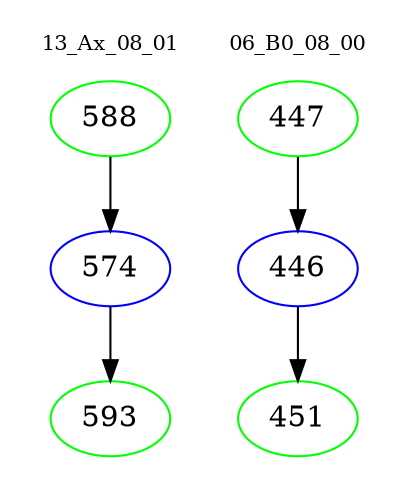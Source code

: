 digraph{
subgraph cluster_0 {
color = white
label = "13_Ax_08_01";
fontsize=10;
T0_588 [label="588", color="green"]
T0_588 -> T0_574 [color="black"]
T0_574 [label="574", color="blue"]
T0_574 -> T0_593 [color="black"]
T0_593 [label="593", color="green"]
}
subgraph cluster_1 {
color = white
label = "06_B0_08_00";
fontsize=10;
T1_447 [label="447", color="green"]
T1_447 -> T1_446 [color="black"]
T1_446 [label="446", color="blue"]
T1_446 -> T1_451 [color="black"]
T1_451 [label="451", color="green"]
}
}
